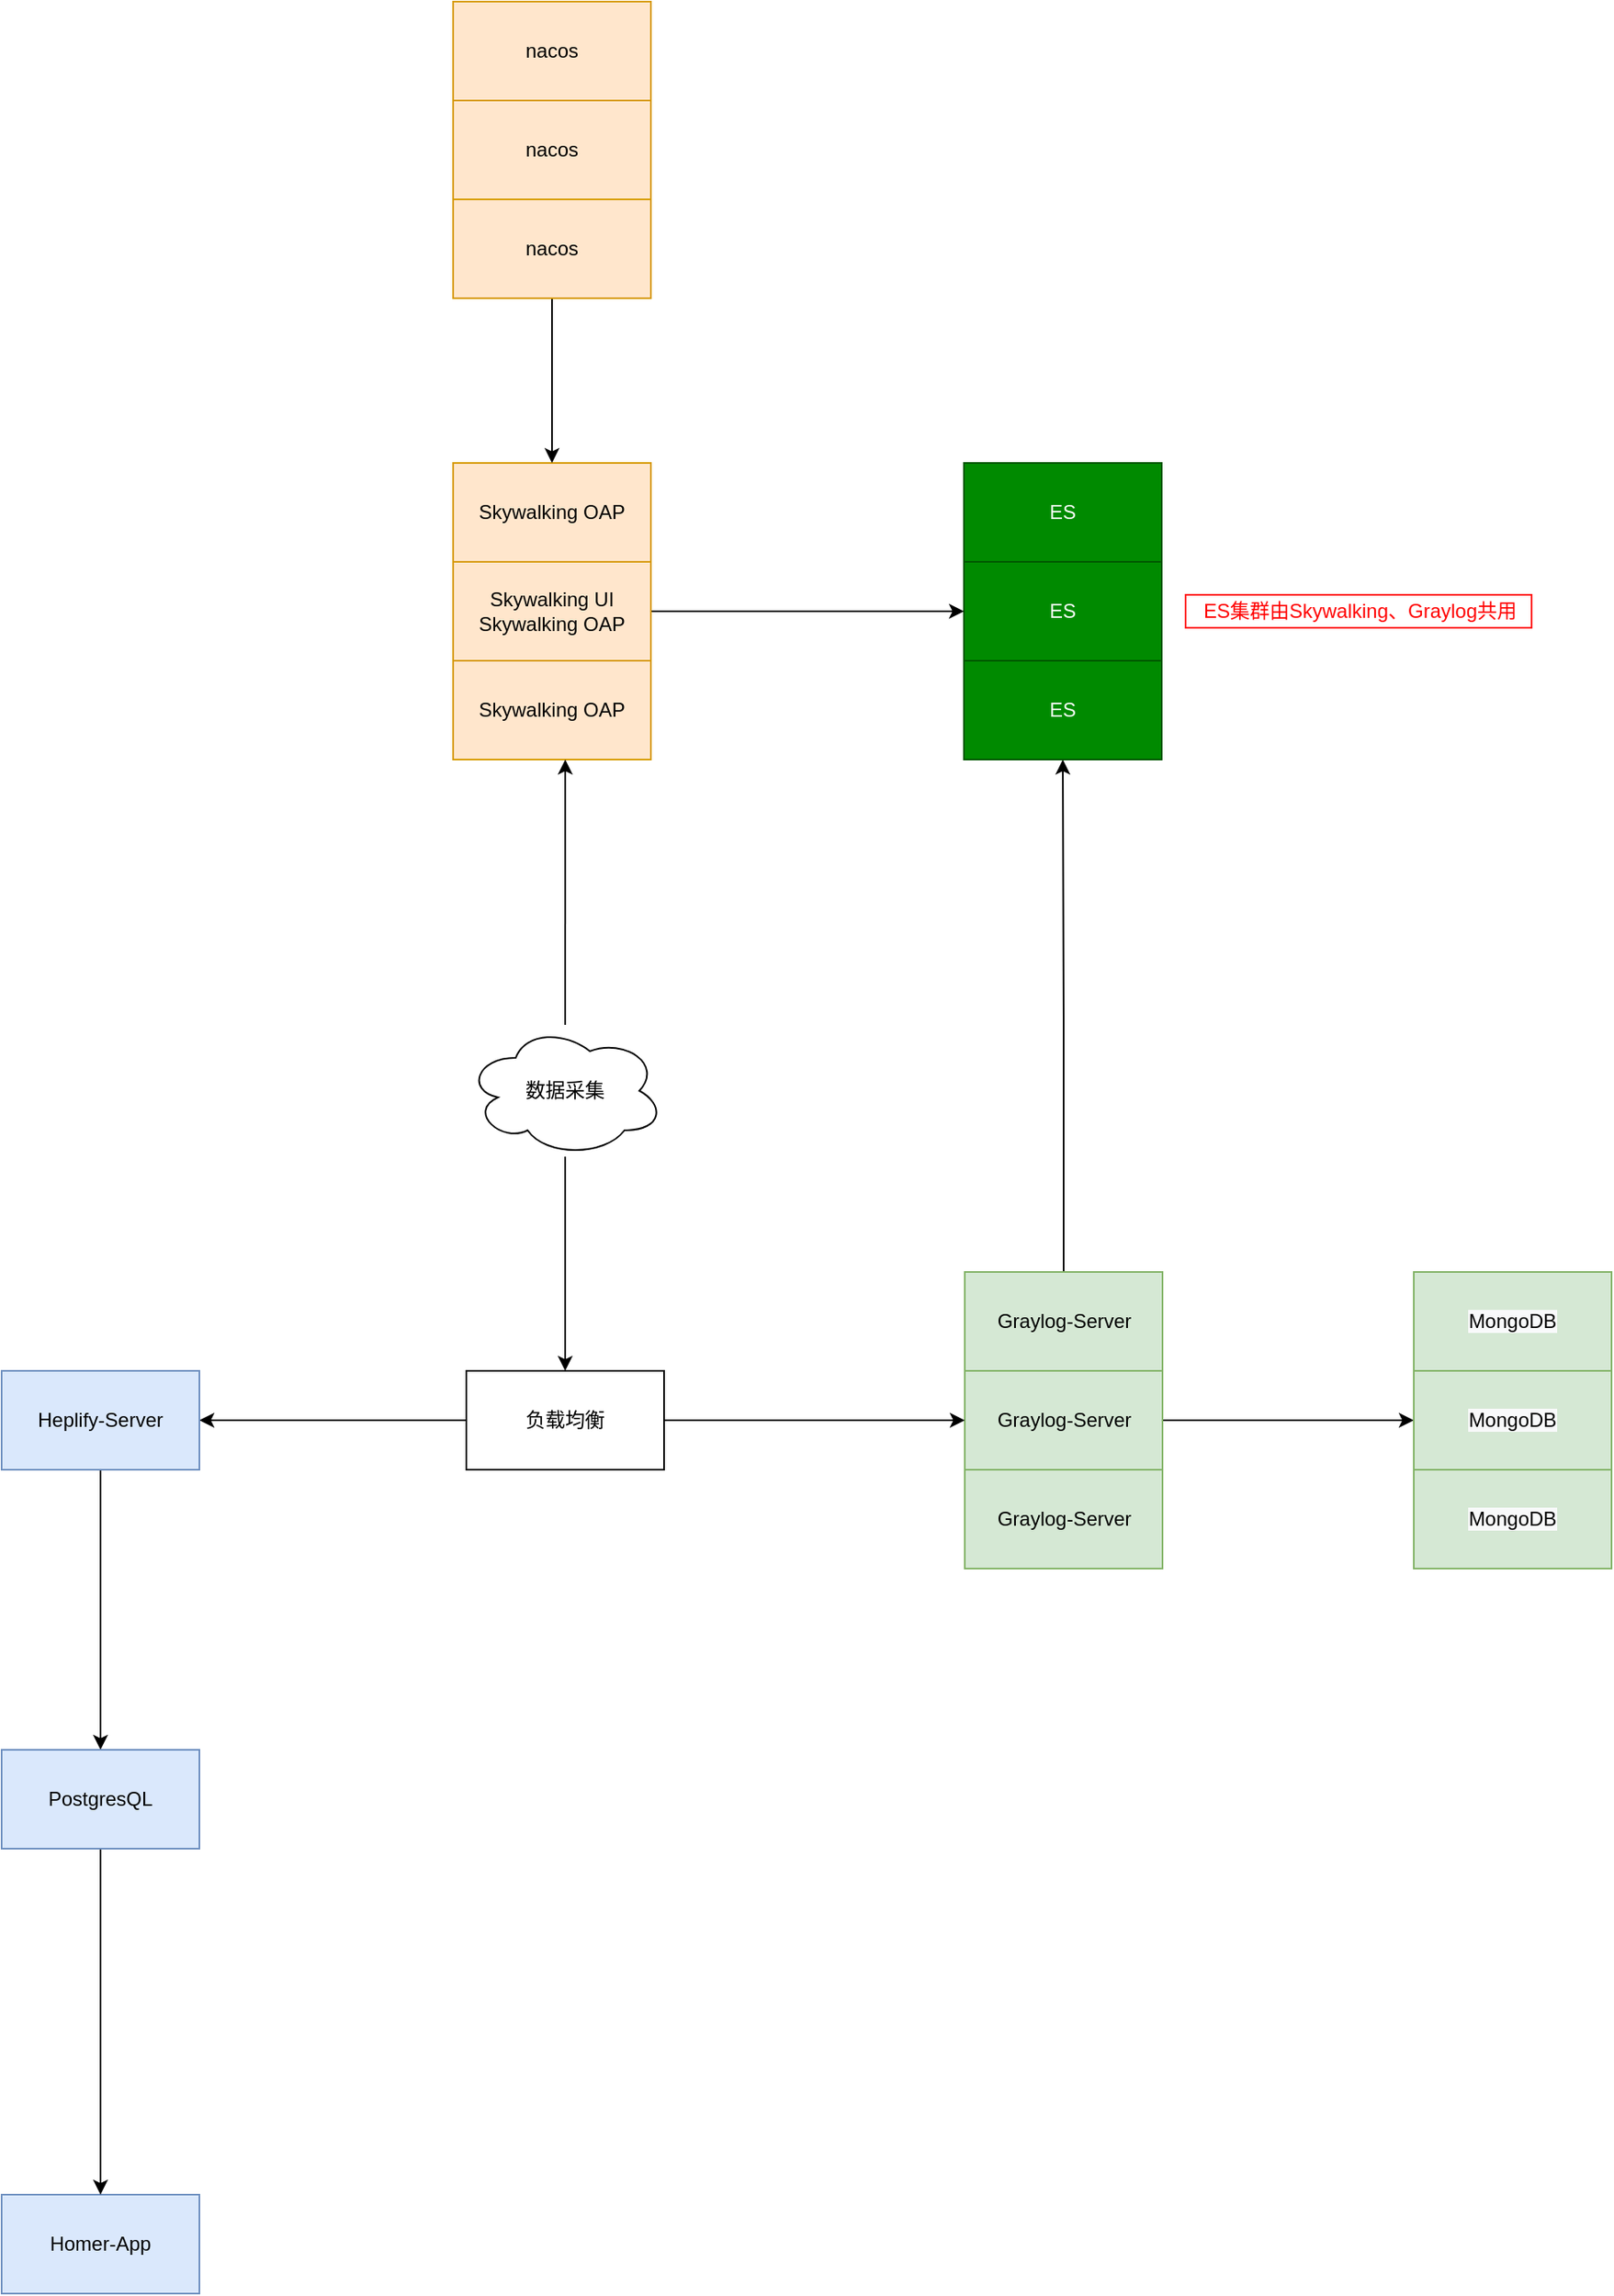 <mxfile version="14.2.6" type="github">
  <diagram name="Page-1" id="822b0af5-4adb-64df-f703-e8dfc1f81529">
    <mxGraphModel dx="3342" dy="-397" grid="1" gridSize="10" guides="1" tooltips="1" connect="1" arrows="1" fold="1" page="1" pageScale="1" pageWidth="1920" pageHeight="1200" background="#ffffff" math="0" shadow="0">
      <root>
        <mxCell id="0" />
        <mxCell id="1" parent="0" />
        <mxCell id="V8W4LPnahD2E6xuqpSuw-4" style="edgeStyle=orthogonalEdgeStyle;rounded=0;orthogonalLoop=1;jettySize=auto;html=1;entryX=0.5;entryY=1;entryDx=0;entryDy=0;" edge="1" parent="1" source="iqN2VHqc_-7iQtFCMZAc-1" target="iqN2VHqc_-7iQtFCMZAc-11">
          <mxGeometry relative="1" as="geometry" />
        </mxCell>
        <mxCell id="iqN2VHqc_-7iQtFCMZAc-1" value="Graylog-Server" style="rounded=0;whiteSpace=wrap;html=1;fillColor=#d5e8d4;strokeColor=#82b366;" parent="1" vertex="1">
          <mxGeometry x="118.5" y="2281" width="120" height="60" as="geometry" />
        </mxCell>
        <mxCell id="iqN2VHqc_-7iQtFCMZAc-2" value="&#xa;&#xa;&lt;span style=&quot;color: rgb(0, 0, 0); font-family: helvetica; font-size: 12px; font-style: normal; font-weight: 400; letter-spacing: normal; text-align: center; text-indent: 0px; text-transform: none; word-spacing: 0px; background-color: rgb(248, 249, 250); display: inline; float: none;&quot;&gt;MongoDB&lt;/span&gt;&#xa;&#xa;" style="rounded=0;whiteSpace=wrap;html=1;fillColor=#d5e8d4;strokeColor=#82b366;" parent="1" vertex="1">
          <mxGeometry x="391" y="2281" width="120" height="60" as="geometry" />
        </mxCell>
        <mxCell id="iqN2VHqc_-7iQtFCMZAc-3" style="edgeStyle=orthogonalEdgeStyle;rounded=0;orthogonalLoop=1;jettySize=auto;html=1;" parent="1" source="iqN2VHqc_-7iQtFCMZAc-4" target="iqN2VHqc_-7iQtFCMZAc-7" edge="1">
          <mxGeometry relative="1" as="geometry" />
        </mxCell>
        <mxCell id="iqN2VHqc_-7iQtFCMZAc-4" value="Graylog-Server" style="rounded=0;whiteSpace=wrap;html=1;fillColor=#d5e8d4;strokeColor=#82b366;" parent="1" vertex="1">
          <mxGeometry x="118.5" y="2341" width="120" height="60" as="geometry" />
        </mxCell>
        <mxCell id="iqN2VHqc_-7iQtFCMZAc-6" value="Graylog-Server" style="rounded=0;whiteSpace=wrap;html=1;fillColor=#d5e8d4;strokeColor=#82b366;" parent="1" vertex="1">
          <mxGeometry x="118.5" y="2401" width="120" height="60" as="geometry" />
        </mxCell>
        <mxCell id="iqN2VHqc_-7iQtFCMZAc-7" value="&#xa;&#xa;&lt;span style=&quot;color: rgb(0, 0, 0); font-family: helvetica; font-size: 12px; font-style: normal; font-weight: 400; letter-spacing: normal; text-align: center; text-indent: 0px; text-transform: none; word-spacing: 0px; background-color: rgb(248, 249, 250); display: inline; float: none;&quot;&gt;MongoDB&lt;/span&gt;&#xa;&#xa;" style="rounded=0;whiteSpace=wrap;html=1;fillColor=#d5e8d4;strokeColor=#82b366;" parent="1" vertex="1">
          <mxGeometry x="391" y="2341" width="120" height="60" as="geometry" />
        </mxCell>
        <mxCell id="iqN2VHqc_-7iQtFCMZAc-8" value="&#xa;&#xa;&lt;span style=&quot;color: rgb(0, 0, 0); font-family: helvetica; font-size: 12px; font-style: normal; font-weight: 400; letter-spacing: normal; text-align: center; text-indent: 0px; text-transform: none; word-spacing: 0px; background-color: rgb(248, 249, 250); display: inline; float: none;&quot;&gt;MongoDB&lt;/span&gt;&#xa;&#xa;" style="rounded=0;whiteSpace=wrap;html=1;fillColor=#d5e8d4;strokeColor=#82b366;" parent="1" vertex="1">
          <mxGeometry x="391" y="2401" width="120" height="60" as="geometry" />
        </mxCell>
        <mxCell id="iqN2VHqc_-7iQtFCMZAc-9" value="ES" style="rounded=0;whiteSpace=wrap;html=1;fillColor=#008a00;strokeColor=#005700;fontColor=#ffffff;" parent="1" vertex="1">
          <mxGeometry x="118" y="1790" width="120" height="60" as="geometry" />
        </mxCell>
        <mxCell id="iqN2VHqc_-7iQtFCMZAc-10" value="ES" style="rounded=0;whiteSpace=wrap;html=1;fillColor=#008a00;strokeColor=#005700;fontColor=#ffffff;" parent="1" vertex="1">
          <mxGeometry x="118" y="1850" width="120" height="60" as="geometry" />
        </mxCell>
        <mxCell id="iqN2VHqc_-7iQtFCMZAc-11" value="ES" style="rounded=0;whiteSpace=wrap;html=1;fillColor=#008a00;strokeColor=#005700;fontColor=#ffffff;" parent="1" vertex="1">
          <mxGeometry x="118" y="1910" width="120" height="60" as="geometry" />
        </mxCell>
        <mxCell id="iqN2VHqc_-7iQtFCMZAc-12" style="edgeStyle=orthogonalEdgeStyle;rounded=0;orthogonalLoop=1;jettySize=auto;html=1;entryX=0;entryY=0.5;entryDx=0;entryDy=0;" parent="1" source="iqN2VHqc_-7iQtFCMZAc-15" target="iqN2VHqc_-7iQtFCMZAc-4" edge="1">
          <mxGeometry relative="1" as="geometry" />
        </mxCell>
        <mxCell id="iqN2VHqc_-7iQtFCMZAc-14" style="edgeStyle=orthogonalEdgeStyle;rounded=0;orthogonalLoop=1;jettySize=auto;html=1;entryX=1;entryY=0.5;entryDx=0;entryDy=0;" parent="1" source="iqN2VHqc_-7iQtFCMZAc-15" target="iqN2VHqc_-7iQtFCMZAc-28" edge="1">
          <mxGeometry relative="1" as="geometry" />
        </mxCell>
        <mxCell id="iqN2VHqc_-7iQtFCMZAc-15" value="负载均衡" style="rounded=0;whiteSpace=wrap;html=1;" parent="1" vertex="1">
          <mxGeometry x="-184" y="2341" width="120" height="60" as="geometry" />
        </mxCell>
        <mxCell id="iqN2VHqc_-7iQtFCMZAc-16" style="edgeStyle=orthogonalEdgeStyle;rounded=0;orthogonalLoop=1;jettySize=auto;html=1;entryX=0;entryY=0.5;entryDx=0;entryDy=0;" parent="1" source="iqN2VHqc_-7iQtFCMZAc-17" target="iqN2VHqc_-7iQtFCMZAc-10" edge="1">
          <mxGeometry relative="1" as="geometry" />
        </mxCell>
        <mxCell id="iqN2VHqc_-7iQtFCMZAc-17" value="Skywalking UI&lt;br&gt;Skywalking OAP" style="rounded=0;whiteSpace=wrap;html=1;fillColor=#ffe6cc;strokeColor=#d79b00;" parent="1" vertex="1">
          <mxGeometry x="-192" y="1850" width="120" height="60" as="geometry" />
        </mxCell>
        <mxCell id="iqN2VHqc_-7iQtFCMZAc-19" value="Skywalking OAP" style="rounded=0;whiteSpace=wrap;html=1;fillColor=#ffe6cc;strokeColor=#d79b00;" parent="1" vertex="1">
          <mxGeometry x="-192" y="1910" width="120" height="60" as="geometry" />
        </mxCell>
        <mxCell id="iqN2VHqc_-7iQtFCMZAc-20" value="Skywalking OAP" style="rounded=0;whiteSpace=wrap;html=1;fillColor=#ffe6cc;strokeColor=#d79b00;" parent="1" vertex="1">
          <mxGeometry x="-192" y="1790" width="120" height="60" as="geometry" />
        </mxCell>
        <mxCell id="iqN2VHqc_-7iQtFCMZAc-21" value="nacos" style="rounded=0;whiteSpace=wrap;html=1;fillColor=#ffe6cc;strokeColor=#d79b00;" parent="1" vertex="1">
          <mxGeometry x="-192" y="1510" width="120" height="60" as="geometry" />
        </mxCell>
        <mxCell id="iqN2VHqc_-7iQtFCMZAc-22" value="nacos" style="rounded=0;whiteSpace=wrap;html=1;fillColor=#ffe6cc;strokeColor=#d79b00;" parent="1" vertex="1">
          <mxGeometry x="-192" y="1570" width="120" height="60" as="geometry" />
        </mxCell>
        <mxCell id="V8W4LPnahD2E6xuqpSuw-1" style="edgeStyle=orthogonalEdgeStyle;rounded=0;orthogonalLoop=1;jettySize=auto;html=1;entryX=0.5;entryY=0;entryDx=0;entryDy=0;" edge="1" parent="1" source="iqN2VHqc_-7iQtFCMZAc-23" target="iqN2VHqc_-7iQtFCMZAc-20">
          <mxGeometry relative="1" as="geometry" />
        </mxCell>
        <mxCell id="iqN2VHqc_-7iQtFCMZAc-23" value="nacos" style="rounded=0;whiteSpace=wrap;html=1;fillColor=#ffe6cc;strokeColor=#d79b00;" parent="1" vertex="1">
          <mxGeometry x="-192" y="1630" width="120" height="60" as="geometry" />
        </mxCell>
        <mxCell id="iqN2VHqc_-7iQtFCMZAc-24" style="edgeStyle=orthogonalEdgeStyle;rounded=0;orthogonalLoop=1;jettySize=auto;html=1;entryX=0.5;entryY=0;entryDx=0;entryDy=0;" parent="1" source="iqN2VHqc_-7iQtFCMZAc-25" target="iqN2VHqc_-7iQtFCMZAc-15" edge="1">
          <mxGeometry relative="1" as="geometry" />
        </mxCell>
        <mxCell id="V8W4LPnahD2E6xuqpSuw-2" style="edgeStyle=orthogonalEdgeStyle;rounded=0;orthogonalLoop=1;jettySize=auto;html=1;entryX=0.567;entryY=1;entryDx=0;entryDy=0;entryPerimeter=0;" edge="1" parent="1" source="iqN2VHqc_-7iQtFCMZAc-25" target="iqN2VHqc_-7iQtFCMZAc-19">
          <mxGeometry relative="1" as="geometry" />
        </mxCell>
        <mxCell id="iqN2VHqc_-7iQtFCMZAc-25" value="数据采集" style="ellipse;shape=cloud;whiteSpace=wrap;html=1;" parent="1" vertex="1">
          <mxGeometry x="-184" y="2131" width="120" height="80" as="geometry" />
        </mxCell>
        <mxCell id="iqN2VHqc_-7iQtFCMZAc-26" value="Homer-App" style="rounded=0;whiteSpace=wrap;html=1;fillColor=#dae8fc;strokeColor=#6c8ebf;" parent="1" vertex="1">
          <mxGeometry x="-466" y="2841" width="120" height="60" as="geometry" />
        </mxCell>
        <mxCell id="iqN2VHqc_-7iQtFCMZAc-27" style="edgeStyle=orthogonalEdgeStyle;rounded=0;orthogonalLoop=1;jettySize=auto;html=1;entryX=0.5;entryY=0;entryDx=0;entryDy=0;" parent="1" source="iqN2VHqc_-7iQtFCMZAc-28" target="iqN2VHqc_-7iQtFCMZAc-30" edge="1">
          <mxGeometry relative="1" as="geometry" />
        </mxCell>
        <mxCell id="iqN2VHqc_-7iQtFCMZAc-28" value="Heplify-Server" style="rounded=0;whiteSpace=wrap;html=1;fillColor=#dae8fc;strokeColor=#6c8ebf;" parent="1" vertex="1">
          <mxGeometry x="-466" y="2341" width="120" height="60" as="geometry" />
        </mxCell>
        <mxCell id="iqN2VHqc_-7iQtFCMZAc-29" style="edgeStyle=orthogonalEdgeStyle;rounded=0;orthogonalLoop=1;jettySize=auto;html=1;" parent="1" source="iqN2VHqc_-7iQtFCMZAc-30" target="iqN2VHqc_-7iQtFCMZAc-26" edge="1">
          <mxGeometry relative="1" as="geometry" />
        </mxCell>
        <mxCell id="iqN2VHqc_-7iQtFCMZAc-30" value="PostgresQL" style="rounded=0;whiteSpace=wrap;html=1;fillColor=#dae8fc;strokeColor=#6c8ebf;" parent="1" vertex="1">
          <mxGeometry x="-466" y="2571" width="120" height="60" as="geometry" />
        </mxCell>
        <mxCell id="iqN2VHqc_-7iQtFCMZAc-31" value="ES集群由Skywalking、Graylog共用" style="text;html=1;align=center;verticalAlign=middle;resizable=0;points=[];autosize=1;strokeColor=#FF0000;fontColor=#FF0000;" parent="1" vertex="1">
          <mxGeometry x="252.5" y="1870" width="210" height="20" as="geometry" />
        </mxCell>
      </root>
    </mxGraphModel>
  </diagram>
</mxfile>
